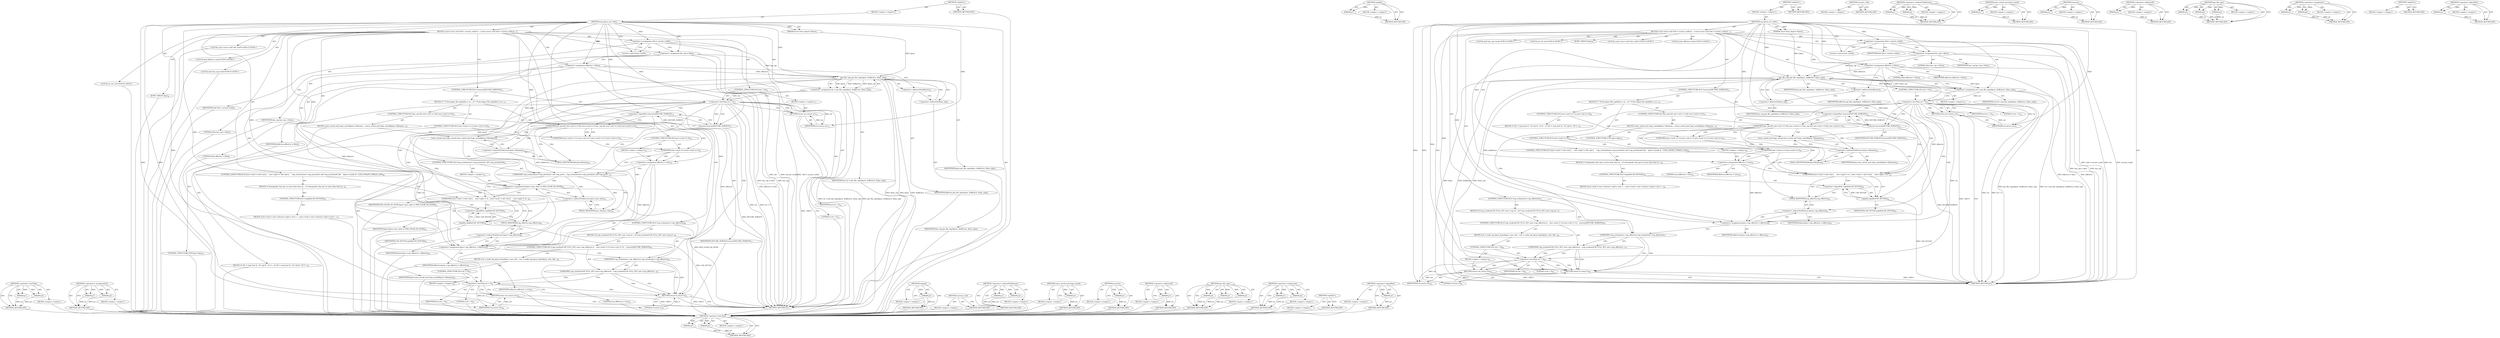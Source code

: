 digraph "&lt;operator&gt;.logicalNot" {
vulnerable_131 [label=<(METHOD,&lt;operator&gt;.lessThan)>];
vulnerable_132 [label=<(PARAM,p1)>];
vulnerable_133 [label=<(PARAM,p2)>];
vulnerable_134 [label=<(BLOCK,&lt;empty&gt;,&lt;empty&gt;)>];
vulnerable_135 [label=<(METHOD_RETURN,ANY)>];
vulnerable_153 [label=<(METHOD,capable)>];
vulnerable_154 [label=<(PARAM,p1)>];
vulnerable_155 [label=<(BLOCK,&lt;empty&gt;,&lt;empty&gt;)>];
vulnerable_156 [label=<(METHOD_RETURN,ANY)>];
vulnerable_6 [label=<(METHOD,&lt;global&gt;)<SUB>1</SUB>>];
vulnerable_7 [label=<(BLOCK,&lt;empty&gt;,&lt;empty&gt;)<SUB>1</SUB>>];
vulnerable_8 [label=<(METHOD,cap_bprm_set_creds)<SUB>1</SUB>>];
vulnerable_9 [label=<(PARAM,struct linux_binprm *bprm)<SUB>1</SUB>>];
vulnerable_10 [label=<(BLOCK,{
	const struct cred *old = current_cred();
	st...,{
	const struct cred *old = current_cred();
	st...)<SUB>2</SUB>>];
vulnerable_11 [label="<(LOCAL,const struct cred* old: cred*)<SUB>3</SUB>>"];
vulnerable_12 [label=<(&lt;operator&gt;.assignment,*old = current_cred())<SUB>3</SUB>>];
vulnerable_13 [label=<(IDENTIFIER,old,*old = current_cred())<SUB>3</SUB>>];
vulnerable_14 [label=<(current_cred,current_cred())<SUB>3</SUB>>];
vulnerable_15 [label="<(LOCAL,bool effective: bool)<SUB>5</SUB>>"];
vulnerable_16 [label="<(LOCAL,bool has_cap: bool)<SUB>5</SUB>>"];
vulnerable_17 [label=<(&lt;operator&gt;.assignment,has_cap = false)<SUB>5</SUB>>];
vulnerable_18 [label=<(IDENTIFIER,has_cap,has_cap = false)<SUB>5</SUB>>];
vulnerable_19 [label=<(LITERAL,false,has_cap = false)<SUB>5</SUB>>];
vulnerable_20 [label="<(LOCAL,int ret: int)<SUB>6</SUB>>"];
vulnerable_21 [label=<(&lt;operator&gt;.assignment,effective = false)<SUB>8</SUB>>];
vulnerable_22 [label=<(IDENTIFIER,effective,effective = false)<SUB>8</SUB>>];
vulnerable_23 [label=<(LITERAL,false,effective = false)<SUB>8</SUB>>];
vulnerable_24 [label=<(&lt;operator&gt;.assignment,ret = get_file_caps(bprm, &amp;effective, &amp;has_cap))<SUB>9</SUB>>];
vulnerable_25 [label=<(IDENTIFIER,ret,ret = get_file_caps(bprm, &amp;effective, &amp;has_cap))<SUB>9</SUB>>];
vulnerable_26 [label=<(get_file_caps,get_file_caps(bprm, &amp;effective, &amp;has_cap))<SUB>9</SUB>>];
vulnerable_27 [label=<(IDENTIFIER,bprm,get_file_caps(bprm, &amp;effective, &amp;has_cap))<SUB>9</SUB>>];
vulnerable_28 [label=<(&lt;operator&gt;.addressOf,&amp;effective)<SUB>9</SUB>>];
vulnerable_29 [label=<(IDENTIFIER,effective,get_file_caps(bprm, &amp;effective, &amp;has_cap))<SUB>9</SUB>>];
vulnerable_30 [label=<(&lt;operator&gt;.addressOf,&amp;has_cap)<SUB>9</SUB>>];
vulnerable_31 [label=<(IDENTIFIER,has_cap,get_file_caps(bprm, &amp;effective, &amp;has_cap))<SUB>9</SUB>>];
vulnerable_32 [label=<(CONTROL_STRUCTURE,IF,if (ret &lt; 0))<SUB>10</SUB>>];
vulnerable_33 [label=<(&lt;operator&gt;.lessThan,ret &lt; 0)<SUB>10</SUB>>];
vulnerable_34 [label=<(IDENTIFIER,ret,ret &lt; 0)<SUB>10</SUB>>];
vulnerable_35 [label=<(LITERAL,0,ret &lt; 0)<SUB>10</SUB>>];
vulnerable_36 [label=<(BLOCK,&lt;empty&gt;,&lt;empty&gt;)<SUB>11</SUB>>];
vulnerable_37 [label=<(RETURN,return ret;,return ret;)<SUB>11</SUB>>];
vulnerable_38 [label=<(IDENTIFIER,ret,return ret;)<SUB>11</SUB>>];
vulnerable_39 [label=<(CONTROL_STRUCTURE,IF,if (!issecure(SECURE_NOROOT)))<SUB>13</SUB>>];
vulnerable_40 [label=<(&lt;operator&gt;.logicalNot,!issecure(SECURE_NOROOT))<SUB>13</SUB>>];
vulnerable_41 [label=<(issecure,issecure(SECURE_NOROOT))<SUB>13</SUB>>];
vulnerable_42 [label=<(IDENTIFIER,SECURE_NOROOT,issecure(SECURE_NOROOT))<SUB>13</SUB>>];
vulnerable_43 [label=<(BLOCK,{
		/*
		 * If the legacy file capability is se...,{
		/*
		 * If the legacy file capability is se...)<SUB>13</SUB>>];
vulnerable_44 [label=<(CONTROL_STRUCTURE,IF,if (has_cap &amp;&amp; new-&gt;uid != 0 &amp;&amp; new-&gt;euid == 0))<SUB>19</SUB>>];
vulnerable_45 [label=<(UNKNOWN,has_cap &amp;&amp; new-&gt;uid != 0 &amp;&amp; new-&gt;euid == 0,has_cap &amp;&amp; new-&gt;uid != 0 &amp;&amp; new-&gt;euid == 0)<SUB>19</SUB>>];
vulnerable_46 [label=<(BLOCK,{
			warn_setuid_and_fcaps_mixed(bprm-&gt;filename...,{
			warn_setuid_and_fcaps_mixed(bprm-&gt;filename...)<SUB>19</SUB>>];
vulnerable_47 [label=<(warn_setuid_and_fcaps_mixed,warn_setuid_and_fcaps_mixed(bprm-&gt;filename))<SUB>20</SUB>>];
vulnerable_48 [label=<(&lt;operator&gt;.indirectFieldAccess,bprm-&gt;filename)<SUB>20</SUB>>];
vulnerable_49 [label=<(IDENTIFIER,bprm,warn_setuid_and_fcaps_mixed(bprm-&gt;filename))<SUB>20</SUB>>];
vulnerable_50 [label=<(FIELD_IDENTIFIER,filename,filename)<SUB>20</SUB>>];
vulnerable_51 [label=<(CONTROL_STRUCTURE,GOTO,goto skip;)<SUB>21</SUB>>];
vulnerable_52 [label=<(CONTROL_STRUCTURE,IF,if (new-&gt;euid == 0 || new-&gt;uid == 0))<SUB>30</SUB>>];
vulnerable_53 [label=<(UNKNOWN,new-&gt;euid == 0 || new-&gt;uid == 0,new-&gt;euid == 0 || new-&gt;uid == 0)<SUB>30</SUB>>];
vulnerable_54 [label=<(BLOCK,{
			/* pP' = (cap_bset &amp; ~0) | (pI &amp; ~0) */
		...,{
			/* pP' = (cap_bset &amp; ~0) | (pI &amp; ~0) */
		...)<SUB>30</SUB>>];
vulnerable_55 [label=<(CONTROL_STRUCTURE,IF,if (new-&gt;euid == 0))<SUB>35</SUB>>];
vulnerable_56 [label=<(UNKNOWN,new-&gt;euid == 0,new-&gt;euid == 0)<SUB>35</SUB>>];
vulnerable_57 [label=<(BLOCK,&lt;empty&gt;,&lt;empty&gt;)<SUB>36</SUB>>];
vulnerable_58 [label=<(&lt;operator&gt;.assignment,effective = true)<SUB>36</SUB>>];
vulnerable_59 [label=<(IDENTIFIER,effective,effective = true)<SUB>36</SUB>>];
vulnerable_60 [label=<(LITERAL,true,effective = true)<SUB>36</SUB>>];
vulnerable_61 [label=<(JUMP_TARGET,skip)<SUB>38</SUB>>];
vulnerable_62 [label=<(CONTROL_STRUCTURE,IF,if ((new-&gt;euid != old-&gt;uid ||
	     new-&gt;egid != old-&gt;gid ||
	     !cap_issubset(new-&gt;cap_permitted, old-&gt;cap_permitted)) &amp;&amp;
	    bprm-&gt;unsafe &amp; ~LSM_UNSAFE_PTRACE_CAP))<SUB>43</SUB>>];
vulnerable_63 [label=<(UNKNOWN,(new-&gt;euid != old-&gt;uid ||
	     new-&gt;egid != ol...,(new-&gt;euid != old-&gt;uid ||
	     new-&gt;egid != ol...)<SUB>43</SUB>>];
vulnerable_64 [label=<(BLOCK,{
		/* downgrade; they get no more than they ha...,{
		/* downgrade; they get no more than they ha...)<SUB>46</SUB>>];
vulnerable_65 [label=<(CONTROL_STRUCTURE,IF,if (!capable(CAP_SETUID)))<SUB>48</SUB>>];
vulnerable_66 [label=<(&lt;operator&gt;.logicalNot,!capable(CAP_SETUID))<SUB>48</SUB>>];
vulnerable_67 [label=<(capable,capable(CAP_SETUID))<SUB>48</SUB>>];
vulnerable_68 [label=<(IDENTIFIER,CAP_SETUID,capable(CAP_SETUID))<SUB>48</SUB>>];
vulnerable_69 [label=<(BLOCK,{
			new-&gt;euid = new-&gt;uid;
			new-&gt;egid = new-&gt;...,{
			new-&gt;euid = new-&gt;uid;
			new-&gt;egid = new-&gt;...)<SUB>48</SUB>>];
vulnerable_70 [label=<(&lt;operator&gt;.assignment,bprm-&gt;cap_effective = effective)<SUB>63</SUB>>];
vulnerable_71 [label=<(&lt;operator&gt;.indirectFieldAccess,bprm-&gt;cap_effective)<SUB>63</SUB>>];
vulnerable_72 [label=<(IDENTIFIER,bprm,bprm-&gt;cap_effective = effective)<SUB>63</SUB>>];
vulnerable_73 [label=<(FIELD_IDENTIFIER,cap_effective,cap_effective)<SUB>63</SUB>>];
vulnerable_74 [label=<(IDENTIFIER,effective,bprm-&gt;cap_effective = effective)<SUB>63</SUB>>];
vulnerable_75 [label=<(CONTROL_STRUCTURE,IF,if (!cap_isclear(new-&gt;cap_effective)))<SUB>77</SUB>>];
vulnerable_76 [label=<(UNKNOWN,!cap_isclear(new-&gt;cap_effective),!cap_isclear(new-&gt;cap_effective))<SUB>77</SUB>>];
vulnerable_77 [label=<(BLOCK,{
		if (!cap_issubset(CAP_FULL_SET, new-&gt;cap_ef...,{
		if (!cap_issubset(CAP_FULL_SET, new-&gt;cap_ef...)<SUB>77</SUB>>];
vulnerable_78 [label=<(CONTROL_STRUCTURE,IF,if (!cap_issubset(CAP_FULL_SET, new-&gt;cap_effective) ||
		    new-&gt;euid != 0 || new-&gt;uid != 0 ||
		    issecure(SECURE_NOROOT)))<SUB>78</SUB>>];
vulnerable_79 [label=<(UNKNOWN,!cap_issubset(CAP_FULL_SET, new-&gt;cap_effective)...,!cap_issubset(CAP_FULL_SET, new-&gt;cap_effective)...)<SUB>78</SUB>>];
vulnerable_80 [label=<(BLOCK,{
			ret = audit_log_bprm_fcaps(bprm, new, old)...,{
			ret = audit_log_bprm_fcaps(bprm, new, old)...)<SUB>80</SUB>>];
vulnerable_81 [label=<(CONTROL_STRUCTURE,IF,if (ret &lt; 0))<SUB>82</SUB>>];
vulnerable_82 [label=<(&lt;operator&gt;.lessThan,ret &lt; 0)<SUB>82</SUB>>];
vulnerable_83 [label=<(IDENTIFIER,ret,ret &lt; 0)<SUB>82</SUB>>];
vulnerable_84 [label=<(LITERAL,0,ret &lt; 0)<SUB>82</SUB>>];
vulnerable_85 [label=<(BLOCK,&lt;empty&gt;,&lt;empty&gt;)<SUB>83</SUB>>];
vulnerable_86 [label=<(RETURN,return ret;,return ret;)<SUB>83</SUB>>];
vulnerable_87 [label=<(IDENTIFIER,ret,return ret;)<SUB>83</SUB>>];
vulnerable_88 [label=<(RETURN,return 0;,return 0;)<SUB>88</SUB>>];
vulnerable_89 [label=<(LITERAL,0,return 0;)<SUB>88</SUB>>];
vulnerable_90 [label=<(METHOD_RETURN,int)<SUB>1</SUB>>];
vulnerable_92 [label=<(METHOD_RETURN,ANY)<SUB>1</SUB>>];
vulnerable_118 [label=<(METHOD,current_cred)>];
vulnerable_119 [label=<(BLOCK,&lt;empty&gt;,&lt;empty&gt;)>];
vulnerable_120 [label=<(METHOD_RETURN,ANY)>];
vulnerable_148 [label=<(METHOD,&lt;operator&gt;.indirectFieldAccess)>];
vulnerable_149 [label=<(PARAM,p1)>];
vulnerable_150 [label=<(PARAM,p2)>];
vulnerable_151 [label=<(BLOCK,&lt;empty&gt;,&lt;empty&gt;)>];
vulnerable_152 [label=<(METHOD_RETURN,ANY)>];
vulnerable_144 [label=<(METHOD,warn_setuid_and_fcaps_mixed)>];
vulnerable_145 [label=<(PARAM,p1)>];
vulnerable_146 [label=<(BLOCK,&lt;empty&gt;,&lt;empty&gt;)>];
vulnerable_147 [label=<(METHOD_RETURN,ANY)>];
vulnerable_140 [label=<(METHOD,issecure)>];
vulnerable_141 [label=<(PARAM,p1)>];
vulnerable_142 [label=<(BLOCK,&lt;empty&gt;,&lt;empty&gt;)>];
vulnerable_143 [label=<(METHOD_RETURN,ANY)>];
vulnerable_127 [label=<(METHOD,&lt;operator&gt;.addressOf)>];
vulnerable_128 [label=<(PARAM,p1)>];
vulnerable_129 [label=<(BLOCK,&lt;empty&gt;,&lt;empty&gt;)>];
vulnerable_130 [label=<(METHOD_RETURN,ANY)>];
vulnerable_121 [label=<(METHOD,get_file_caps)>];
vulnerable_122 [label=<(PARAM,p1)>];
vulnerable_123 [label=<(PARAM,p2)>];
vulnerable_124 [label=<(PARAM,p3)>];
vulnerable_125 [label=<(BLOCK,&lt;empty&gt;,&lt;empty&gt;)>];
vulnerable_126 [label=<(METHOD_RETURN,ANY)>];
vulnerable_113 [label=<(METHOD,&lt;operator&gt;.assignment)>];
vulnerable_114 [label=<(PARAM,p1)>];
vulnerable_115 [label=<(PARAM,p2)>];
vulnerable_116 [label=<(BLOCK,&lt;empty&gt;,&lt;empty&gt;)>];
vulnerable_117 [label=<(METHOD_RETURN,ANY)>];
vulnerable_107 [label=<(METHOD,&lt;global&gt;)<SUB>1</SUB>>];
vulnerable_108 [label=<(BLOCK,&lt;empty&gt;,&lt;empty&gt;)>];
vulnerable_109 [label=<(METHOD_RETURN,ANY)>];
vulnerable_136 [label=<(METHOD,&lt;operator&gt;.logicalNot)>];
vulnerable_137 [label=<(PARAM,p1)>];
vulnerable_138 [label=<(BLOCK,&lt;empty&gt;,&lt;empty&gt;)>];
vulnerable_139 [label=<(METHOD_RETURN,ANY)>];
fixed_139 [label=<(METHOD,&lt;operator&gt;.lessThan)>];
fixed_140 [label=<(PARAM,p1)>];
fixed_141 [label=<(PARAM,p2)>];
fixed_142 [label=<(BLOCK,&lt;empty&gt;,&lt;empty&gt;)>];
fixed_143 [label=<(METHOD_RETURN,ANY)>];
fixed_161 [label=<(METHOD,&lt;operators&gt;.assignmentOr)>];
fixed_162 [label=<(PARAM,p1)>];
fixed_163 [label=<(PARAM,p2)>];
fixed_164 [label=<(BLOCK,&lt;empty&gt;,&lt;empty&gt;)>];
fixed_165 [label=<(METHOD_RETURN,ANY)>];
fixed_6 [label=<(METHOD,&lt;global&gt;)<SUB>1</SUB>>];
fixed_7 [label=<(BLOCK,&lt;empty&gt;,&lt;empty&gt;)<SUB>1</SUB>>];
fixed_8 [label=<(METHOD,cap_bprm_set_creds)<SUB>1</SUB>>];
fixed_9 [label=<(PARAM,struct linux_binprm *bprm)<SUB>1</SUB>>];
fixed_10 [label=<(BLOCK,{
	const struct cred *old = current_cred();
	st...,{
	const struct cred *old = current_cred();
	st...)<SUB>2</SUB>>];
fixed_11 [label="<(LOCAL,const struct cred* old: cred*)<SUB>3</SUB>>"];
fixed_12 [label=<(&lt;operator&gt;.assignment,*old = current_cred())<SUB>3</SUB>>];
fixed_13 [label=<(IDENTIFIER,old,*old = current_cred())<SUB>3</SUB>>];
fixed_14 [label=<(current_cred,current_cred())<SUB>3</SUB>>];
fixed_15 [label="<(LOCAL,bool effective: bool)<SUB>5</SUB>>"];
fixed_16 [label="<(LOCAL,bool has_cap: bool)<SUB>5</SUB>>"];
fixed_17 [label=<(&lt;operator&gt;.assignment,has_cap = false)<SUB>5</SUB>>];
fixed_18 [label=<(IDENTIFIER,has_cap,has_cap = false)<SUB>5</SUB>>];
fixed_19 [label=<(LITERAL,false,has_cap = false)<SUB>5</SUB>>];
fixed_20 [label="<(LOCAL,int ret: int)<SUB>6</SUB>>"];
fixed_21 [label=<(&lt;operator&gt;.assignment,effective = false)<SUB>8</SUB>>];
fixed_22 [label=<(IDENTIFIER,effective,effective = false)<SUB>8</SUB>>];
fixed_23 [label=<(LITERAL,false,effective = false)<SUB>8</SUB>>];
fixed_24 [label=<(&lt;operator&gt;.assignment,ret = get_file_caps(bprm, &amp;effective, &amp;has_cap))<SUB>9</SUB>>];
fixed_25 [label=<(IDENTIFIER,ret,ret = get_file_caps(bprm, &amp;effective, &amp;has_cap))<SUB>9</SUB>>];
fixed_26 [label=<(get_file_caps,get_file_caps(bprm, &amp;effective, &amp;has_cap))<SUB>9</SUB>>];
fixed_27 [label=<(IDENTIFIER,bprm,get_file_caps(bprm, &amp;effective, &amp;has_cap))<SUB>9</SUB>>];
fixed_28 [label=<(&lt;operator&gt;.addressOf,&amp;effective)<SUB>9</SUB>>];
fixed_29 [label=<(IDENTIFIER,effective,get_file_caps(bprm, &amp;effective, &amp;has_cap))<SUB>9</SUB>>];
fixed_30 [label=<(&lt;operator&gt;.addressOf,&amp;has_cap)<SUB>9</SUB>>];
fixed_31 [label=<(IDENTIFIER,has_cap,get_file_caps(bprm, &amp;effective, &amp;has_cap))<SUB>9</SUB>>];
fixed_32 [label=<(CONTROL_STRUCTURE,IF,if (ret &lt; 0))<SUB>10</SUB>>];
fixed_33 [label=<(&lt;operator&gt;.lessThan,ret &lt; 0)<SUB>10</SUB>>];
fixed_34 [label=<(IDENTIFIER,ret,ret &lt; 0)<SUB>10</SUB>>];
fixed_35 [label=<(LITERAL,0,ret &lt; 0)<SUB>10</SUB>>];
fixed_36 [label=<(BLOCK,&lt;empty&gt;,&lt;empty&gt;)<SUB>11</SUB>>];
fixed_37 [label=<(RETURN,return ret;,return ret;)<SUB>11</SUB>>];
fixed_38 [label=<(IDENTIFIER,ret,return ret;)<SUB>11</SUB>>];
fixed_39 [label=<(CONTROL_STRUCTURE,IF,if (!issecure(SECURE_NOROOT)))<SUB>13</SUB>>];
fixed_40 [label=<(&lt;operator&gt;.logicalNot,!issecure(SECURE_NOROOT))<SUB>13</SUB>>];
fixed_41 [label=<(issecure,issecure(SECURE_NOROOT))<SUB>13</SUB>>];
fixed_42 [label=<(IDENTIFIER,SECURE_NOROOT,issecure(SECURE_NOROOT))<SUB>13</SUB>>];
fixed_43 [label=<(BLOCK,{
		/*
		 * If the legacy file capability is se...,{
		/*
		 * If the legacy file capability is se...)<SUB>13</SUB>>];
fixed_44 [label=<(CONTROL_STRUCTURE,IF,if (has_cap &amp;&amp; new-&gt;uid != 0 &amp;&amp; new-&gt;euid == 0))<SUB>19</SUB>>];
fixed_45 [label=<(UNKNOWN,has_cap &amp;&amp; new-&gt;uid != 0 &amp;&amp; new-&gt;euid == 0,has_cap &amp;&amp; new-&gt;uid != 0 &amp;&amp; new-&gt;euid == 0)<SUB>19</SUB>>];
fixed_46 [label=<(BLOCK,{
			warn_setuid_and_fcaps_mixed(bprm-&gt;filename...,{
			warn_setuid_and_fcaps_mixed(bprm-&gt;filename...)<SUB>19</SUB>>];
fixed_47 [label=<(warn_setuid_and_fcaps_mixed,warn_setuid_and_fcaps_mixed(bprm-&gt;filename))<SUB>20</SUB>>];
fixed_48 [label=<(&lt;operator&gt;.indirectFieldAccess,bprm-&gt;filename)<SUB>20</SUB>>];
fixed_49 [label=<(IDENTIFIER,bprm,warn_setuid_and_fcaps_mixed(bprm-&gt;filename))<SUB>20</SUB>>];
fixed_50 [label=<(FIELD_IDENTIFIER,filename,filename)<SUB>20</SUB>>];
fixed_51 [label=<(CONTROL_STRUCTURE,GOTO,goto skip;)<SUB>21</SUB>>];
fixed_52 [label=<(CONTROL_STRUCTURE,IF,if (new-&gt;euid == 0 || new-&gt;uid == 0))<SUB>30</SUB>>];
fixed_53 [label=<(UNKNOWN,new-&gt;euid == 0 || new-&gt;uid == 0,new-&gt;euid == 0 || new-&gt;uid == 0)<SUB>30</SUB>>];
fixed_54 [label=<(BLOCK,{
			/* pP' = (cap_bset &amp; ~0) | (pI &amp; ~0) */
		...,{
			/* pP' = (cap_bset &amp; ~0) | (pI &amp; ~0) */
		...)<SUB>30</SUB>>];
fixed_55 [label=<(CONTROL_STRUCTURE,IF,if (new-&gt;euid == 0))<SUB>35</SUB>>];
fixed_56 [label=<(UNKNOWN,new-&gt;euid == 0,new-&gt;euid == 0)<SUB>35</SUB>>];
fixed_57 [label=<(BLOCK,&lt;empty&gt;,&lt;empty&gt;)<SUB>36</SUB>>];
fixed_58 [label=<(&lt;operator&gt;.assignment,effective = true)<SUB>36</SUB>>];
fixed_59 [label=<(IDENTIFIER,effective,effective = true)<SUB>36</SUB>>];
fixed_60 [label=<(LITERAL,true,effective = true)<SUB>36</SUB>>];
fixed_61 [label=<(JUMP_TARGET,skip)<SUB>38</SUB>>];
fixed_62 [label=<(CONTROL_STRUCTURE,IF,if (!cap_issubset(new-&gt;cap_permitted, old-&gt;cap_permitted)))<SUB>41</SUB>>];
fixed_63 [label=<(UNKNOWN,!cap_issubset(new-&gt;cap_permitted, old-&gt;cap_perm...,!cap_issubset(new-&gt;cap_permitted, old-&gt;cap_perm...)<SUB>41</SUB>>];
fixed_64 [label=<(BLOCK,&lt;empty&gt;,&lt;empty&gt;)<SUB>42</SUB>>];
fixed_65 [label=<(&lt;operators&gt;.assignmentOr,bprm-&gt;per_clear |= PER_CLEAR_ON_SETID)<SUB>42</SUB>>];
fixed_66 [label=<(&lt;operator&gt;.indirectFieldAccess,bprm-&gt;per_clear)<SUB>42</SUB>>];
fixed_67 [label=<(IDENTIFIER,bprm,bprm-&gt;per_clear |= PER_CLEAR_ON_SETID)<SUB>42</SUB>>];
fixed_68 [label=<(FIELD_IDENTIFIER,per_clear,per_clear)<SUB>42</SUB>>];
fixed_69 [label=<(IDENTIFIER,PER_CLEAR_ON_SETID,bprm-&gt;per_clear |= PER_CLEAR_ON_SETID)<SUB>42</SUB>>];
fixed_70 [label=<(CONTROL_STRUCTURE,IF,if ((new-&gt;euid != old-&gt;uid ||
	     new-&gt;egid != old-&gt;gid ||
	     !cap_issubset(new-&gt;cap_permitted, old-&gt;cap_permitted)) &amp;&amp;
	    bprm-&gt;unsafe &amp; ~LSM_UNSAFE_PTRACE_CAP))<SUB>48</SUB>>];
fixed_71 [label=<(UNKNOWN,(new-&gt;euid != old-&gt;uid ||
	     new-&gt;egid != ol...,(new-&gt;euid != old-&gt;uid ||
	     new-&gt;egid != ol...)<SUB>48</SUB>>];
fixed_72 [label=<(BLOCK,{
		/* downgrade; they get no more than they ha...,{
		/* downgrade; they get no more than they ha...)<SUB>51</SUB>>];
fixed_73 [label=<(CONTROL_STRUCTURE,IF,if (!capable(CAP_SETUID)))<SUB>53</SUB>>];
fixed_74 [label=<(&lt;operator&gt;.logicalNot,!capable(CAP_SETUID))<SUB>53</SUB>>];
fixed_75 [label=<(capable,capable(CAP_SETUID))<SUB>53</SUB>>];
fixed_76 [label=<(IDENTIFIER,CAP_SETUID,capable(CAP_SETUID))<SUB>53</SUB>>];
fixed_77 [label=<(BLOCK,{
			new-&gt;euid = new-&gt;uid;
			new-&gt;egid = new-&gt;...,{
			new-&gt;euid = new-&gt;uid;
			new-&gt;egid = new-&gt;...)<SUB>53</SUB>>];
fixed_78 [label=<(&lt;operator&gt;.assignment,bprm-&gt;cap_effective = effective)<SUB>68</SUB>>];
fixed_79 [label=<(&lt;operator&gt;.indirectFieldAccess,bprm-&gt;cap_effective)<SUB>68</SUB>>];
fixed_80 [label=<(IDENTIFIER,bprm,bprm-&gt;cap_effective = effective)<SUB>68</SUB>>];
fixed_81 [label=<(FIELD_IDENTIFIER,cap_effective,cap_effective)<SUB>68</SUB>>];
fixed_82 [label=<(IDENTIFIER,effective,bprm-&gt;cap_effective = effective)<SUB>68</SUB>>];
fixed_83 [label=<(CONTROL_STRUCTURE,IF,if (!cap_isclear(new-&gt;cap_effective)))<SUB>82</SUB>>];
fixed_84 [label=<(UNKNOWN,!cap_isclear(new-&gt;cap_effective),!cap_isclear(new-&gt;cap_effective))<SUB>82</SUB>>];
fixed_85 [label=<(BLOCK,{
		if (!cap_issubset(CAP_FULL_SET, new-&gt;cap_ef...,{
		if (!cap_issubset(CAP_FULL_SET, new-&gt;cap_ef...)<SUB>82</SUB>>];
fixed_86 [label=<(CONTROL_STRUCTURE,IF,if (!cap_issubset(CAP_FULL_SET, new-&gt;cap_effective) ||
		    new-&gt;euid != 0 || new-&gt;uid != 0 ||
		    issecure(SECURE_NOROOT)))<SUB>83</SUB>>];
fixed_87 [label=<(UNKNOWN,!cap_issubset(CAP_FULL_SET, new-&gt;cap_effective)...,!cap_issubset(CAP_FULL_SET, new-&gt;cap_effective)...)<SUB>83</SUB>>];
fixed_88 [label=<(BLOCK,{
			ret = audit_log_bprm_fcaps(bprm, new, old)...,{
			ret = audit_log_bprm_fcaps(bprm, new, old)...)<SUB>85</SUB>>];
fixed_89 [label=<(CONTROL_STRUCTURE,IF,if (ret &lt; 0))<SUB>87</SUB>>];
fixed_90 [label=<(&lt;operator&gt;.lessThan,ret &lt; 0)<SUB>87</SUB>>];
fixed_91 [label=<(IDENTIFIER,ret,ret &lt; 0)<SUB>87</SUB>>];
fixed_92 [label=<(LITERAL,0,ret &lt; 0)<SUB>87</SUB>>];
fixed_93 [label=<(BLOCK,&lt;empty&gt;,&lt;empty&gt;)<SUB>88</SUB>>];
fixed_94 [label=<(RETURN,return ret;,return ret;)<SUB>88</SUB>>];
fixed_95 [label=<(IDENTIFIER,ret,return ret;)<SUB>88</SUB>>];
fixed_96 [label=<(RETURN,return 0;,return 0;)<SUB>93</SUB>>];
fixed_97 [label=<(LITERAL,0,return 0;)<SUB>93</SUB>>];
fixed_98 [label=<(METHOD_RETURN,int)<SUB>1</SUB>>];
fixed_100 [label=<(METHOD_RETURN,ANY)<SUB>1</SUB>>];
fixed_166 [label=<(METHOD,capable)>];
fixed_167 [label=<(PARAM,p1)>];
fixed_168 [label=<(BLOCK,&lt;empty&gt;,&lt;empty&gt;)>];
fixed_169 [label=<(METHOD_RETURN,ANY)>];
fixed_126 [label=<(METHOD,current_cred)>];
fixed_127 [label=<(BLOCK,&lt;empty&gt;,&lt;empty&gt;)>];
fixed_128 [label=<(METHOD_RETURN,ANY)>];
fixed_156 [label=<(METHOD,&lt;operator&gt;.indirectFieldAccess)>];
fixed_157 [label=<(PARAM,p1)>];
fixed_158 [label=<(PARAM,p2)>];
fixed_159 [label=<(BLOCK,&lt;empty&gt;,&lt;empty&gt;)>];
fixed_160 [label=<(METHOD_RETURN,ANY)>];
fixed_152 [label=<(METHOD,warn_setuid_and_fcaps_mixed)>];
fixed_153 [label=<(PARAM,p1)>];
fixed_154 [label=<(BLOCK,&lt;empty&gt;,&lt;empty&gt;)>];
fixed_155 [label=<(METHOD_RETURN,ANY)>];
fixed_148 [label=<(METHOD,issecure)>];
fixed_149 [label=<(PARAM,p1)>];
fixed_150 [label=<(BLOCK,&lt;empty&gt;,&lt;empty&gt;)>];
fixed_151 [label=<(METHOD_RETURN,ANY)>];
fixed_135 [label=<(METHOD,&lt;operator&gt;.addressOf)>];
fixed_136 [label=<(PARAM,p1)>];
fixed_137 [label=<(BLOCK,&lt;empty&gt;,&lt;empty&gt;)>];
fixed_138 [label=<(METHOD_RETURN,ANY)>];
fixed_129 [label=<(METHOD,get_file_caps)>];
fixed_130 [label=<(PARAM,p1)>];
fixed_131 [label=<(PARAM,p2)>];
fixed_132 [label=<(PARAM,p3)>];
fixed_133 [label=<(BLOCK,&lt;empty&gt;,&lt;empty&gt;)>];
fixed_134 [label=<(METHOD_RETURN,ANY)>];
fixed_121 [label=<(METHOD,&lt;operator&gt;.assignment)>];
fixed_122 [label=<(PARAM,p1)>];
fixed_123 [label=<(PARAM,p2)>];
fixed_124 [label=<(BLOCK,&lt;empty&gt;,&lt;empty&gt;)>];
fixed_125 [label=<(METHOD_RETURN,ANY)>];
fixed_115 [label=<(METHOD,&lt;global&gt;)<SUB>1</SUB>>];
fixed_116 [label=<(BLOCK,&lt;empty&gt;,&lt;empty&gt;)>];
fixed_117 [label=<(METHOD_RETURN,ANY)>];
fixed_144 [label=<(METHOD,&lt;operator&gt;.logicalNot)>];
fixed_145 [label=<(PARAM,p1)>];
fixed_146 [label=<(BLOCK,&lt;empty&gt;,&lt;empty&gt;)>];
fixed_147 [label=<(METHOD_RETURN,ANY)>];
vulnerable_131 -> vulnerable_132  [key=0, label="AST: "];
vulnerable_131 -> vulnerable_132  [key=1, label="DDG: "];
vulnerable_131 -> vulnerable_134  [key=0, label="AST: "];
vulnerable_131 -> vulnerable_133  [key=0, label="AST: "];
vulnerable_131 -> vulnerable_133  [key=1, label="DDG: "];
vulnerable_131 -> vulnerable_135  [key=0, label="AST: "];
vulnerable_131 -> vulnerable_135  [key=1, label="CFG: "];
vulnerable_132 -> vulnerable_135  [key=0, label="DDG: p1"];
vulnerable_133 -> vulnerable_135  [key=0, label="DDG: p2"];
vulnerable_153 -> vulnerable_154  [key=0, label="AST: "];
vulnerable_153 -> vulnerable_154  [key=1, label="DDG: "];
vulnerable_153 -> vulnerable_155  [key=0, label="AST: "];
vulnerable_153 -> vulnerable_156  [key=0, label="AST: "];
vulnerable_153 -> vulnerable_156  [key=1, label="CFG: "];
vulnerable_154 -> vulnerable_156  [key=0, label="DDG: p1"];
vulnerable_6 -> vulnerable_7  [key=0, label="AST: "];
vulnerable_6 -> vulnerable_92  [key=0, label="AST: "];
vulnerable_6 -> vulnerable_92  [key=1, label="CFG: "];
vulnerable_7 -> vulnerable_8  [key=0, label="AST: "];
vulnerable_8 -> vulnerable_9  [key=0, label="AST: "];
vulnerable_8 -> vulnerable_9  [key=1, label="DDG: "];
vulnerable_8 -> vulnerable_10  [key=0, label="AST: "];
vulnerable_8 -> vulnerable_90  [key=0, label="AST: "];
vulnerable_8 -> vulnerable_14  [key=0, label="CFG: "];
vulnerable_8 -> vulnerable_12  [key=0, label="DDG: "];
vulnerable_8 -> vulnerable_17  [key=0, label="DDG: "];
vulnerable_8 -> vulnerable_21  [key=0, label="DDG: "];
vulnerable_8 -> vulnerable_70  [key=0, label="DDG: "];
vulnerable_8 -> vulnerable_88  [key=0, label="DDG: "];
vulnerable_8 -> vulnerable_89  [key=0, label="DDG: "];
vulnerable_8 -> vulnerable_26  [key=0, label="DDG: "];
vulnerable_8 -> vulnerable_33  [key=0, label="DDG: "];
vulnerable_8 -> vulnerable_38  [key=0, label="DDG: "];
vulnerable_8 -> vulnerable_41  [key=0, label="DDG: "];
vulnerable_8 -> vulnerable_58  [key=0, label="DDG: "];
vulnerable_8 -> vulnerable_67  [key=0, label="DDG: "];
vulnerable_8 -> vulnerable_82  [key=0, label="DDG: "];
vulnerable_8 -> vulnerable_87  [key=0, label="DDG: "];
vulnerable_9 -> vulnerable_26  [key=0, label="DDG: bprm"];
vulnerable_10 -> vulnerable_11  [key=0, label="AST: "];
vulnerable_10 -> vulnerable_12  [key=0, label="AST: "];
vulnerable_10 -> vulnerable_15  [key=0, label="AST: "];
vulnerable_10 -> vulnerable_16  [key=0, label="AST: "];
vulnerable_10 -> vulnerable_17  [key=0, label="AST: "];
vulnerable_10 -> vulnerable_20  [key=0, label="AST: "];
vulnerable_10 -> vulnerable_21  [key=0, label="AST: "];
vulnerable_10 -> vulnerable_24  [key=0, label="AST: "];
vulnerable_10 -> vulnerable_32  [key=0, label="AST: "];
vulnerable_10 -> vulnerable_39  [key=0, label="AST: "];
vulnerable_10 -> vulnerable_61  [key=0, label="AST: "];
vulnerable_10 -> vulnerable_62  [key=0, label="AST: "];
vulnerable_10 -> vulnerable_70  [key=0, label="AST: "];
vulnerable_10 -> vulnerable_75  [key=0, label="AST: "];
vulnerable_10 -> vulnerable_88  [key=0, label="AST: "];
vulnerable_12 -> vulnerable_13  [key=0, label="AST: "];
vulnerable_12 -> vulnerable_14  [key=0, label="AST: "];
vulnerable_12 -> vulnerable_17  [key=0, label="CFG: "];
vulnerable_12 -> vulnerable_90  [key=0, label="DDG: old"];
vulnerable_12 -> vulnerable_90  [key=1, label="DDG: current_cred()"];
vulnerable_12 -> vulnerable_90  [key=2, label="DDG: *old = current_cred()"];
vulnerable_14 -> vulnerable_12  [key=0, label="CFG: "];
vulnerable_17 -> vulnerable_18  [key=0, label="AST: "];
vulnerable_17 -> vulnerable_19  [key=0, label="AST: "];
vulnerable_17 -> vulnerable_21  [key=0, label="CFG: "];
vulnerable_17 -> vulnerable_90  [key=0, label="DDG: has_cap"];
vulnerable_17 -> vulnerable_90  [key=1, label="DDG: has_cap = false"];
vulnerable_17 -> vulnerable_26  [key=0, label="DDG: has_cap"];
vulnerable_21 -> vulnerable_22  [key=0, label="AST: "];
vulnerable_21 -> vulnerable_23  [key=0, label="AST: "];
vulnerable_21 -> vulnerable_28  [key=0, label="CFG: "];
vulnerable_21 -> vulnerable_90  [key=0, label="DDG: effective"];
vulnerable_21 -> vulnerable_90  [key=1, label="DDG: effective = false"];
vulnerable_21 -> vulnerable_70  [key=0, label="DDG: effective"];
vulnerable_21 -> vulnerable_26  [key=0, label="DDG: effective"];
vulnerable_24 -> vulnerable_25  [key=0, label="AST: "];
vulnerable_24 -> vulnerable_26  [key=0, label="AST: "];
vulnerable_24 -> vulnerable_33  [key=0, label="CFG: "];
vulnerable_24 -> vulnerable_33  [key=1, label="DDG: ret"];
vulnerable_24 -> vulnerable_90  [key=0, label="DDG: get_file_caps(bprm, &amp;effective, &amp;has_cap)"];
vulnerable_24 -> vulnerable_90  [key=1, label="DDG: ret = get_file_caps(bprm, &amp;effective, &amp;has_cap)"];
vulnerable_26 -> vulnerable_27  [key=0, label="AST: "];
vulnerable_26 -> vulnerable_28  [key=0, label="AST: "];
vulnerable_26 -> vulnerable_30  [key=0, label="AST: "];
vulnerable_26 -> vulnerable_24  [key=0, label="CFG: "];
vulnerable_26 -> vulnerable_24  [key=1, label="DDG: bprm"];
vulnerable_26 -> vulnerable_24  [key=2, label="DDG: &amp;effective"];
vulnerable_26 -> vulnerable_24  [key=3, label="DDG: &amp;has_cap"];
vulnerable_26 -> vulnerable_90  [key=0, label="DDG: bprm"];
vulnerable_26 -> vulnerable_90  [key=1, label="DDG: &amp;effective"];
vulnerable_26 -> vulnerable_90  [key=2, label="DDG: &amp;has_cap"];
vulnerable_26 -> vulnerable_70  [key=0, label="DDG: &amp;effective"];
vulnerable_26 -> vulnerable_47  [key=0, label="DDG: bprm"];
vulnerable_28 -> vulnerable_29  [key=0, label="AST: "];
vulnerable_28 -> vulnerable_30  [key=0, label="CFG: "];
vulnerable_30 -> vulnerable_31  [key=0, label="AST: "];
vulnerable_30 -> vulnerable_26  [key=0, label="CFG: "];
vulnerable_32 -> vulnerable_33  [key=0, label="AST: "];
vulnerable_32 -> vulnerable_36  [key=0, label="AST: "];
vulnerable_33 -> vulnerable_34  [key=0, label="AST: "];
vulnerable_33 -> vulnerable_35  [key=0, label="AST: "];
vulnerable_33 -> vulnerable_37  [key=0, label="CFG: "];
vulnerable_33 -> vulnerable_37  [key=1, label="CDG: "];
vulnerable_33 -> vulnerable_41  [key=0, label="CFG: "];
vulnerable_33 -> vulnerable_41  [key=1, label="CDG: "];
vulnerable_33 -> vulnerable_90  [key=0, label="DDG: ret"];
vulnerable_33 -> vulnerable_90  [key=1, label="DDG: ret &lt; 0"];
vulnerable_33 -> vulnerable_38  [key=0, label="DDG: ret"];
vulnerable_33 -> vulnerable_82  [key=0, label="DDG: ret"];
vulnerable_33 -> vulnerable_73  [key=0, label="CDG: "];
vulnerable_33 -> vulnerable_71  [key=0, label="CDG: "];
vulnerable_33 -> vulnerable_70  [key=0, label="CDG: "];
vulnerable_33 -> vulnerable_63  [key=0, label="CDG: "];
vulnerable_33 -> vulnerable_40  [key=0, label="CDG: "];
vulnerable_33 -> vulnerable_76  [key=0, label="CDG: "];
vulnerable_36 -> vulnerable_37  [key=0, label="AST: "];
vulnerable_37 -> vulnerable_38  [key=0, label="AST: "];
vulnerable_37 -> vulnerable_90  [key=0, label="CFG: "];
vulnerable_37 -> vulnerable_90  [key=1, label="DDG: &lt;RET&gt;"];
vulnerable_38 -> vulnerable_37  [key=0, label="DDG: ret"];
vulnerable_39 -> vulnerable_40  [key=0, label="AST: "];
vulnerable_39 -> vulnerable_43  [key=0, label="AST: "];
vulnerable_40 -> vulnerable_41  [key=0, label="AST: "];
vulnerable_40 -> vulnerable_45  [key=0, label="CFG: "];
vulnerable_40 -> vulnerable_45  [key=1, label="CDG: "];
vulnerable_40 -> vulnerable_63  [key=0, label="CFG: "];
vulnerable_41 -> vulnerable_42  [key=0, label="AST: "];
vulnerable_41 -> vulnerable_40  [key=0, label="CFG: "];
vulnerable_41 -> vulnerable_40  [key=1, label="DDG: SECURE_NOROOT"];
vulnerable_41 -> vulnerable_90  [key=0, label="DDG: SECURE_NOROOT"];
vulnerable_43 -> vulnerable_44  [key=0, label="AST: "];
vulnerable_43 -> vulnerable_52  [key=0, label="AST: "];
vulnerable_43 -> vulnerable_55  [key=0, label="AST: "];
vulnerable_44 -> vulnerable_45  [key=0, label="AST: "];
vulnerable_44 -> vulnerable_46  [key=0, label="AST: "];
vulnerable_45 -> vulnerable_53  [key=0, label="CFG: "];
vulnerable_45 -> vulnerable_53  [key=1, label="CDG: "];
vulnerable_45 -> vulnerable_50  [key=0, label="CFG: "];
vulnerable_45 -> vulnerable_50  [key=1, label="CDG: "];
vulnerable_45 -> vulnerable_47  [key=0, label="CDG: "];
vulnerable_45 -> vulnerable_48  [key=0, label="CDG: "];
vulnerable_45 -> vulnerable_56  [key=0, label="CDG: "];
vulnerable_46 -> vulnerable_47  [key=0, label="AST: "];
vulnerable_46 -> vulnerable_51  [key=0, label="AST: "];
vulnerable_47 -> vulnerable_48  [key=0, label="AST: "];
vulnerable_47 -> vulnerable_63  [key=0, label="CFG: "];
vulnerable_48 -> vulnerable_49  [key=0, label="AST: "];
vulnerable_48 -> vulnerable_50  [key=0, label="AST: "];
vulnerable_48 -> vulnerable_47  [key=0, label="CFG: "];
vulnerable_50 -> vulnerable_48  [key=0, label="CFG: "];
vulnerable_52 -> vulnerable_53  [key=0, label="AST: "];
vulnerable_52 -> vulnerable_54  [key=0, label="AST: "];
vulnerable_53 -> vulnerable_56  [key=0, label="CFG: "];
vulnerable_55 -> vulnerable_56  [key=0, label="AST: "];
vulnerable_55 -> vulnerable_57  [key=0, label="AST: "];
vulnerable_56 -> vulnerable_58  [key=0, label="CFG: "];
vulnerable_56 -> vulnerable_58  [key=1, label="CDG: "];
vulnerable_56 -> vulnerable_63  [key=0, label="CFG: "];
vulnerable_57 -> vulnerable_58  [key=0, label="AST: "];
vulnerable_58 -> vulnerable_59  [key=0, label="AST: "];
vulnerable_58 -> vulnerable_60  [key=0, label="AST: "];
vulnerable_58 -> vulnerable_63  [key=0, label="CFG: "];
vulnerable_58 -> vulnerable_70  [key=0, label="DDG: effective"];
vulnerable_62 -> vulnerable_63  [key=0, label="AST: "];
vulnerable_62 -> vulnerable_64  [key=0, label="AST: "];
vulnerable_63 -> vulnerable_67  [key=0, label="CFG: "];
vulnerable_63 -> vulnerable_67  [key=1, label="CDG: "];
vulnerable_63 -> vulnerable_73  [key=0, label="CFG: "];
vulnerable_63 -> vulnerable_66  [key=0, label="CDG: "];
vulnerable_64 -> vulnerable_65  [key=0, label="AST: "];
vulnerable_65 -> vulnerable_66  [key=0, label="AST: "];
vulnerable_65 -> vulnerable_69  [key=0, label="AST: "];
vulnerable_66 -> vulnerable_67  [key=0, label="AST: "];
vulnerable_66 -> vulnerable_73  [key=0, label="CFG: "];
vulnerable_67 -> vulnerable_68  [key=0, label="AST: "];
vulnerable_67 -> vulnerable_66  [key=0, label="CFG: "];
vulnerable_67 -> vulnerable_66  [key=1, label="DDG: CAP_SETUID"];
vulnerable_67 -> vulnerable_90  [key=0, label="DDG: CAP_SETUID"];
vulnerable_70 -> vulnerable_71  [key=0, label="AST: "];
vulnerable_70 -> vulnerable_74  [key=0, label="AST: "];
vulnerable_70 -> vulnerable_76  [key=0, label="CFG: "];
vulnerable_71 -> vulnerable_72  [key=0, label="AST: "];
vulnerable_71 -> vulnerable_73  [key=0, label="AST: "];
vulnerable_71 -> vulnerable_70  [key=0, label="CFG: "];
vulnerable_73 -> vulnerable_71  [key=0, label="CFG: "];
vulnerable_75 -> vulnerable_76  [key=0, label="AST: "];
vulnerable_75 -> vulnerable_77  [key=0, label="AST: "];
vulnerable_76 -> vulnerable_79  [key=0, label="CFG: "];
vulnerable_76 -> vulnerable_79  [key=1, label="CDG: "];
vulnerable_76 -> vulnerable_88  [key=0, label="CFG: "];
vulnerable_76 -> vulnerable_88  [key=1, label="CDG: "];
vulnerable_77 -> vulnerable_78  [key=0, label="AST: "];
vulnerable_78 -> vulnerable_79  [key=0, label="AST: "];
vulnerable_78 -> vulnerable_80  [key=0, label="AST: "];
vulnerable_79 -> vulnerable_82  [key=0, label="CFG: "];
vulnerable_79 -> vulnerable_82  [key=1, label="CDG: "];
vulnerable_79 -> vulnerable_88  [key=0, label="CFG: "];
vulnerable_79 -> vulnerable_88  [key=1, label="CDG: "];
vulnerable_80 -> vulnerable_81  [key=0, label="AST: "];
vulnerable_81 -> vulnerable_82  [key=0, label="AST: "];
vulnerable_81 -> vulnerable_85  [key=0, label="AST: "];
vulnerable_82 -> vulnerable_83  [key=0, label="AST: "];
vulnerable_82 -> vulnerable_84  [key=0, label="AST: "];
vulnerable_82 -> vulnerable_86  [key=0, label="CFG: "];
vulnerable_82 -> vulnerable_86  [key=1, label="CDG: "];
vulnerable_82 -> vulnerable_88  [key=0, label="CFG: "];
vulnerable_82 -> vulnerable_88  [key=1, label="CDG: "];
vulnerable_82 -> vulnerable_87  [key=0, label="DDG: ret"];
vulnerable_85 -> vulnerable_86  [key=0, label="AST: "];
vulnerable_86 -> vulnerable_87  [key=0, label="AST: "];
vulnerable_86 -> vulnerable_90  [key=0, label="CFG: "];
vulnerable_86 -> vulnerable_90  [key=1, label="DDG: &lt;RET&gt;"];
vulnerable_87 -> vulnerable_86  [key=0, label="DDG: ret"];
vulnerable_88 -> vulnerable_89  [key=0, label="AST: "];
vulnerable_88 -> vulnerable_90  [key=0, label="CFG: "];
vulnerable_88 -> vulnerable_90  [key=1, label="DDG: &lt;RET&gt;"];
vulnerable_89 -> vulnerable_88  [key=0, label="DDG: 0"];
vulnerable_118 -> vulnerable_119  [key=0, label="AST: "];
vulnerable_118 -> vulnerable_120  [key=0, label="AST: "];
vulnerable_118 -> vulnerable_120  [key=1, label="CFG: "];
vulnerable_148 -> vulnerable_149  [key=0, label="AST: "];
vulnerable_148 -> vulnerable_149  [key=1, label="DDG: "];
vulnerable_148 -> vulnerable_151  [key=0, label="AST: "];
vulnerable_148 -> vulnerable_150  [key=0, label="AST: "];
vulnerable_148 -> vulnerable_150  [key=1, label="DDG: "];
vulnerable_148 -> vulnerable_152  [key=0, label="AST: "];
vulnerable_148 -> vulnerable_152  [key=1, label="CFG: "];
vulnerable_149 -> vulnerable_152  [key=0, label="DDG: p1"];
vulnerable_150 -> vulnerable_152  [key=0, label="DDG: p2"];
vulnerable_144 -> vulnerable_145  [key=0, label="AST: "];
vulnerable_144 -> vulnerable_145  [key=1, label="DDG: "];
vulnerable_144 -> vulnerable_146  [key=0, label="AST: "];
vulnerable_144 -> vulnerable_147  [key=0, label="AST: "];
vulnerable_144 -> vulnerable_147  [key=1, label="CFG: "];
vulnerable_145 -> vulnerable_147  [key=0, label="DDG: p1"];
vulnerable_140 -> vulnerable_141  [key=0, label="AST: "];
vulnerable_140 -> vulnerable_141  [key=1, label="DDG: "];
vulnerable_140 -> vulnerable_142  [key=0, label="AST: "];
vulnerable_140 -> vulnerable_143  [key=0, label="AST: "];
vulnerable_140 -> vulnerable_143  [key=1, label="CFG: "];
vulnerable_141 -> vulnerable_143  [key=0, label="DDG: p1"];
vulnerable_127 -> vulnerable_128  [key=0, label="AST: "];
vulnerable_127 -> vulnerable_128  [key=1, label="DDG: "];
vulnerable_127 -> vulnerable_129  [key=0, label="AST: "];
vulnerable_127 -> vulnerable_130  [key=0, label="AST: "];
vulnerable_127 -> vulnerable_130  [key=1, label="CFG: "];
vulnerable_128 -> vulnerable_130  [key=0, label="DDG: p1"];
vulnerable_121 -> vulnerable_122  [key=0, label="AST: "];
vulnerable_121 -> vulnerable_122  [key=1, label="DDG: "];
vulnerable_121 -> vulnerable_125  [key=0, label="AST: "];
vulnerable_121 -> vulnerable_123  [key=0, label="AST: "];
vulnerable_121 -> vulnerable_123  [key=1, label="DDG: "];
vulnerable_121 -> vulnerable_126  [key=0, label="AST: "];
vulnerable_121 -> vulnerable_126  [key=1, label="CFG: "];
vulnerable_121 -> vulnerable_124  [key=0, label="AST: "];
vulnerable_121 -> vulnerable_124  [key=1, label="DDG: "];
vulnerable_122 -> vulnerable_126  [key=0, label="DDG: p1"];
vulnerable_123 -> vulnerable_126  [key=0, label="DDG: p2"];
vulnerable_124 -> vulnerable_126  [key=0, label="DDG: p3"];
vulnerable_113 -> vulnerable_114  [key=0, label="AST: "];
vulnerable_113 -> vulnerable_114  [key=1, label="DDG: "];
vulnerable_113 -> vulnerable_116  [key=0, label="AST: "];
vulnerable_113 -> vulnerable_115  [key=0, label="AST: "];
vulnerable_113 -> vulnerable_115  [key=1, label="DDG: "];
vulnerable_113 -> vulnerable_117  [key=0, label="AST: "];
vulnerable_113 -> vulnerable_117  [key=1, label="CFG: "];
vulnerable_114 -> vulnerable_117  [key=0, label="DDG: p1"];
vulnerable_115 -> vulnerable_117  [key=0, label="DDG: p2"];
vulnerable_107 -> vulnerable_108  [key=0, label="AST: "];
vulnerable_107 -> vulnerable_109  [key=0, label="AST: "];
vulnerable_107 -> vulnerable_109  [key=1, label="CFG: "];
vulnerable_136 -> vulnerable_137  [key=0, label="AST: "];
vulnerable_136 -> vulnerable_137  [key=1, label="DDG: "];
vulnerable_136 -> vulnerable_138  [key=0, label="AST: "];
vulnerable_136 -> vulnerable_139  [key=0, label="AST: "];
vulnerable_136 -> vulnerable_139  [key=1, label="CFG: "];
vulnerable_137 -> vulnerable_139  [key=0, label="DDG: p1"];
fixed_139 -> fixed_140  [key=0, label="AST: "];
fixed_139 -> fixed_140  [key=1, label="DDG: "];
fixed_139 -> fixed_142  [key=0, label="AST: "];
fixed_139 -> fixed_141  [key=0, label="AST: "];
fixed_139 -> fixed_141  [key=1, label="DDG: "];
fixed_139 -> fixed_143  [key=0, label="AST: "];
fixed_139 -> fixed_143  [key=1, label="CFG: "];
fixed_140 -> fixed_143  [key=0, label="DDG: p1"];
fixed_141 -> fixed_143  [key=0, label="DDG: p2"];
fixed_142 -> vulnerable_131  [key=0];
fixed_143 -> vulnerable_131  [key=0];
fixed_161 -> fixed_162  [key=0, label="AST: "];
fixed_161 -> fixed_162  [key=1, label="DDG: "];
fixed_161 -> fixed_164  [key=0, label="AST: "];
fixed_161 -> fixed_163  [key=0, label="AST: "];
fixed_161 -> fixed_163  [key=1, label="DDG: "];
fixed_161 -> fixed_165  [key=0, label="AST: "];
fixed_161 -> fixed_165  [key=1, label="CFG: "];
fixed_162 -> fixed_165  [key=0, label="DDG: p1"];
fixed_163 -> fixed_165  [key=0, label="DDG: p2"];
fixed_164 -> vulnerable_131  [key=0];
fixed_165 -> vulnerable_131  [key=0];
fixed_6 -> fixed_7  [key=0, label="AST: "];
fixed_6 -> fixed_100  [key=0, label="AST: "];
fixed_6 -> fixed_100  [key=1, label="CFG: "];
fixed_7 -> fixed_8  [key=0, label="AST: "];
fixed_8 -> fixed_9  [key=0, label="AST: "];
fixed_8 -> fixed_9  [key=1, label="DDG: "];
fixed_8 -> fixed_10  [key=0, label="AST: "];
fixed_8 -> fixed_98  [key=0, label="AST: "];
fixed_8 -> fixed_14  [key=0, label="CFG: "];
fixed_8 -> fixed_12  [key=0, label="DDG: "];
fixed_8 -> fixed_17  [key=0, label="DDG: "];
fixed_8 -> fixed_21  [key=0, label="DDG: "];
fixed_8 -> fixed_78  [key=0, label="DDG: "];
fixed_8 -> fixed_96  [key=0, label="DDG: "];
fixed_8 -> fixed_97  [key=0, label="DDG: "];
fixed_8 -> fixed_26  [key=0, label="DDG: "];
fixed_8 -> fixed_33  [key=0, label="DDG: "];
fixed_8 -> fixed_65  [key=0, label="DDG: "];
fixed_8 -> fixed_38  [key=0, label="DDG: "];
fixed_8 -> fixed_41  [key=0, label="DDG: "];
fixed_8 -> fixed_58  [key=0, label="DDG: "];
fixed_8 -> fixed_75  [key=0, label="DDG: "];
fixed_8 -> fixed_90  [key=0, label="DDG: "];
fixed_8 -> fixed_95  [key=0, label="DDG: "];
fixed_9 -> fixed_26  [key=0, label="DDG: bprm"];
fixed_10 -> fixed_11  [key=0, label="AST: "];
fixed_10 -> fixed_12  [key=0, label="AST: "];
fixed_10 -> fixed_15  [key=0, label="AST: "];
fixed_10 -> fixed_16  [key=0, label="AST: "];
fixed_10 -> fixed_17  [key=0, label="AST: "];
fixed_10 -> fixed_20  [key=0, label="AST: "];
fixed_10 -> fixed_21  [key=0, label="AST: "];
fixed_10 -> fixed_24  [key=0, label="AST: "];
fixed_10 -> fixed_32  [key=0, label="AST: "];
fixed_10 -> fixed_39  [key=0, label="AST: "];
fixed_10 -> fixed_61  [key=0, label="AST: "];
fixed_10 -> fixed_62  [key=0, label="AST: "];
fixed_10 -> fixed_70  [key=0, label="AST: "];
fixed_10 -> fixed_78  [key=0, label="AST: "];
fixed_10 -> fixed_83  [key=0, label="AST: "];
fixed_10 -> fixed_96  [key=0, label="AST: "];
fixed_11 -> vulnerable_131  [key=0];
fixed_12 -> fixed_13  [key=0, label="AST: "];
fixed_12 -> fixed_14  [key=0, label="AST: "];
fixed_12 -> fixed_17  [key=0, label="CFG: "];
fixed_12 -> fixed_98  [key=0, label="DDG: old"];
fixed_12 -> fixed_98  [key=1, label="DDG: current_cred()"];
fixed_12 -> fixed_98  [key=2, label="DDG: *old = current_cred()"];
fixed_13 -> vulnerable_131  [key=0];
fixed_14 -> fixed_12  [key=0, label="CFG: "];
fixed_15 -> vulnerable_131  [key=0];
fixed_16 -> vulnerable_131  [key=0];
fixed_17 -> fixed_18  [key=0, label="AST: "];
fixed_17 -> fixed_19  [key=0, label="AST: "];
fixed_17 -> fixed_21  [key=0, label="CFG: "];
fixed_17 -> fixed_98  [key=0, label="DDG: has_cap"];
fixed_17 -> fixed_98  [key=1, label="DDG: has_cap = false"];
fixed_17 -> fixed_26  [key=0, label="DDG: has_cap"];
fixed_18 -> vulnerable_131  [key=0];
fixed_19 -> vulnerable_131  [key=0];
fixed_20 -> vulnerable_131  [key=0];
fixed_21 -> fixed_22  [key=0, label="AST: "];
fixed_21 -> fixed_23  [key=0, label="AST: "];
fixed_21 -> fixed_28  [key=0, label="CFG: "];
fixed_21 -> fixed_98  [key=0, label="DDG: effective"];
fixed_21 -> fixed_98  [key=1, label="DDG: effective = false"];
fixed_21 -> fixed_78  [key=0, label="DDG: effective"];
fixed_21 -> fixed_26  [key=0, label="DDG: effective"];
fixed_22 -> vulnerable_131  [key=0];
fixed_23 -> vulnerable_131  [key=0];
fixed_24 -> fixed_25  [key=0, label="AST: "];
fixed_24 -> fixed_26  [key=0, label="AST: "];
fixed_24 -> fixed_33  [key=0, label="CFG: "];
fixed_24 -> fixed_33  [key=1, label="DDG: ret"];
fixed_24 -> fixed_98  [key=0, label="DDG: get_file_caps(bprm, &amp;effective, &amp;has_cap)"];
fixed_24 -> fixed_98  [key=1, label="DDG: ret = get_file_caps(bprm, &amp;effective, &amp;has_cap)"];
fixed_25 -> vulnerable_131  [key=0];
fixed_26 -> fixed_27  [key=0, label="AST: "];
fixed_26 -> fixed_28  [key=0, label="AST: "];
fixed_26 -> fixed_30  [key=0, label="AST: "];
fixed_26 -> fixed_24  [key=0, label="CFG: "];
fixed_26 -> fixed_24  [key=1, label="DDG: bprm"];
fixed_26 -> fixed_24  [key=2, label="DDG: &amp;effective"];
fixed_26 -> fixed_24  [key=3, label="DDG: &amp;has_cap"];
fixed_26 -> fixed_98  [key=0, label="DDG: bprm"];
fixed_26 -> fixed_98  [key=1, label="DDG: &amp;effective"];
fixed_26 -> fixed_98  [key=2, label="DDG: &amp;has_cap"];
fixed_26 -> fixed_78  [key=0, label="DDG: &amp;effective"];
fixed_26 -> fixed_65  [key=0, label="DDG: bprm"];
fixed_26 -> fixed_47  [key=0, label="DDG: bprm"];
fixed_27 -> vulnerable_131  [key=0];
fixed_28 -> fixed_29  [key=0, label="AST: "];
fixed_28 -> fixed_30  [key=0, label="CFG: "];
fixed_29 -> vulnerable_131  [key=0];
fixed_30 -> fixed_31  [key=0, label="AST: "];
fixed_30 -> fixed_26  [key=0, label="CFG: "];
fixed_31 -> vulnerable_131  [key=0];
fixed_32 -> fixed_33  [key=0, label="AST: "];
fixed_32 -> fixed_36  [key=0, label="AST: "];
fixed_33 -> fixed_34  [key=0, label="AST: "];
fixed_33 -> fixed_35  [key=0, label="AST: "];
fixed_33 -> fixed_37  [key=0, label="CFG: "];
fixed_33 -> fixed_37  [key=1, label="CDG: "];
fixed_33 -> fixed_41  [key=0, label="CFG: "];
fixed_33 -> fixed_41  [key=1, label="CDG: "];
fixed_33 -> fixed_98  [key=0, label="DDG: ret"];
fixed_33 -> fixed_98  [key=1, label="DDG: ret &lt; 0"];
fixed_33 -> fixed_38  [key=0, label="DDG: ret"];
fixed_33 -> fixed_90  [key=0, label="DDG: ret"];
fixed_33 -> fixed_71  [key=0, label="CDG: "];
fixed_33 -> fixed_81  [key=0, label="CDG: "];
fixed_33 -> fixed_84  [key=0, label="CDG: "];
fixed_33 -> fixed_63  [key=0, label="CDG: "];
fixed_33 -> fixed_40  [key=0, label="CDG: "];
fixed_33 -> fixed_78  [key=0, label="CDG: "];
fixed_33 -> fixed_79  [key=0, label="CDG: "];
fixed_34 -> vulnerable_131  [key=0];
fixed_35 -> vulnerable_131  [key=0];
fixed_36 -> fixed_37  [key=0, label="AST: "];
fixed_37 -> fixed_38  [key=0, label="AST: "];
fixed_37 -> fixed_98  [key=0, label="CFG: "];
fixed_37 -> fixed_98  [key=1, label="DDG: &lt;RET&gt;"];
fixed_38 -> fixed_37  [key=0, label="DDG: ret"];
fixed_39 -> fixed_40  [key=0, label="AST: "];
fixed_39 -> fixed_43  [key=0, label="AST: "];
fixed_40 -> fixed_41  [key=0, label="AST: "];
fixed_40 -> fixed_45  [key=0, label="CFG: "];
fixed_40 -> fixed_45  [key=1, label="CDG: "];
fixed_40 -> fixed_63  [key=0, label="CFG: "];
fixed_41 -> fixed_42  [key=0, label="AST: "];
fixed_41 -> fixed_40  [key=0, label="CFG: "];
fixed_41 -> fixed_40  [key=1, label="DDG: SECURE_NOROOT"];
fixed_41 -> fixed_98  [key=0, label="DDG: SECURE_NOROOT"];
fixed_42 -> vulnerable_131  [key=0];
fixed_43 -> fixed_44  [key=0, label="AST: "];
fixed_43 -> fixed_52  [key=0, label="AST: "];
fixed_43 -> fixed_55  [key=0, label="AST: "];
fixed_44 -> fixed_45  [key=0, label="AST: "];
fixed_44 -> fixed_46  [key=0, label="AST: "];
fixed_45 -> fixed_53  [key=0, label="CFG: "];
fixed_45 -> fixed_53  [key=1, label="CDG: "];
fixed_45 -> fixed_50  [key=0, label="CFG: "];
fixed_45 -> fixed_50  [key=1, label="CDG: "];
fixed_45 -> fixed_47  [key=0, label="CDG: "];
fixed_45 -> fixed_48  [key=0, label="CDG: "];
fixed_45 -> fixed_56  [key=0, label="CDG: "];
fixed_46 -> fixed_47  [key=0, label="AST: "];
fixed_46 -> fixed_51  [key=0, label="AST: "];
fixed_47 -> fixed_48  [key=0, label="AST: "];
fixed_47 -> fixed_63  [key=0, label="CFG: "];
fixed_48 -> fixed_49  [key=0, label="AST: "];
fixed_48 -> fixed_50  [key=0, label="AST: "];
fixed_48 -> fixed_47  [key=0, label="CFG: "];
fixed_49 -> vulnerable_131  [key=0];
fixed_50 -> fixed_48  [key=0, label="CFG: "];
fixed_51 -> vulnerable_131  [key=0];
fixed_52 -> fixed_53  [key=0, label="AST: "];
fixed_52 -> fixed_54  [key=0, label="AST: "];
fixed_53 -> fixed_56  [key=0, label="CFG: "];
fixed_54 -> vulnerable_131  [key=0];
fixed_55 -> fixed_56  [key=0, label="AST: "];
fixed_55 -> fixed_57  [key=0, label="AST: "];
fixed_56 -> fixed_58  [key=0, label="CFG: "];
fixed_56 -> fixed_58  [key=1, label="CDG: "];
fixed_56 -> fixed_63  [key=0, label="CFG: "];
fixed_57 -> fixed_58  [key=0, label="AST: "];
fixed_58 -> fixed_59  [key=0, label="AST: "];
fixed_58 -> fixed_60  [key=0, label="AST: "];
fixed_58 -> fixed_63  [key=0, label="CFG: "];
fixed_58 -> fixed_78  [key=0, label="DDG: effective"];
fixed_59 -> vulnerable_131  [key=0];
fixed_60 -> vulnerable_131  [key=0];
fixed_61 -> vulnerable_131  [key=0];
fixed_62 -> fixed_63  [key=0, label="AST: "];
fixed_62 -> fixed_64  [key=0, label="AST: "];
fixed_63 -> fixed_71  [key=0, label="CFG: "];
fixed_63 -> fixed_68  [key=0, label="CFG: "];
fixed_63 -> fixed_68  [key=1, label="CDG: "];
fixed_63 -> fixed_66  [key=0, label="CDG: "];
fixed_63 -> fixed_65  [key=0, label="CDG: "];
fixed_64 -> fixed_65  [key=0, label="AST: "];
fixed_65 -> fixed_66  [key=0, label="AST: "];
fixed_65 -> fixed_69  [key=0, label="AST: "];
fixed_65 -> fixed_71  [key=0, label="CFG: "];
fixed_65 -> fixed_98  [key=0, label="DDG: PER_CLEAR_ON_SETID"];
fixed_66 -> fixed_67  [key=0, label="AST: "];
fixed_66 -> fixed_68  [key=0, label="AST: "];
fixed_66 -> fixed_65  [key=0, label="CFG: "];
fixed_67 -> vulnerable_131  [key=0];
fixed_68 -> fixed_66  [key=0, label="CFG: "];
fixed_69 -> vulnerable_131  [key=0];
fixed_70 -> fixed_71  [key=0, label="AST: "];
fixed_70 -> fixed_72  [key=0, label="AST: "];
fixed_71 -> fixed_75  [key=0, label="CFG: "];
fixed_71 -> fixed_75  [key=1, label="CDG: "];
fixed_71 -> fixed_81  [key=0, label="CFG: "];
fixed_71 -> fixed_74  [key=0, label="CDG: "];
fixed_72 -> fixed_73  [key=0, label="AST: "];
fixed_73 -> fixed_74  [key=0, label="AST: "];
fixed_73 -> fixed_77  [key=0, label="AST: "];
fixed_74 -> fixed_75  [key=0, label="AST: "];
fixed_74 -> fixed_81  [key=0, label="CFG: "];
fixed_75 -> fixed_76  [key=0, label="AST: "];
fixed_75 -> fixed_74  [key=0, label="CFG: "];
fixed_75 -> fixed_74  [key=1, label="DDG: CAP_SETUID"];
fixed_75 -> fixed_98  [key=0, label="DDG: CAP_SETUID"];
fixed_76 -> vulnerable_131  [key=0];
fixed_77 -> vulnerable_131  [key=0];
fixed_78 -> fixed_79  [key=0, label="AST: "];
fixed_78 -> fixed_82  [key=0, label="AST: "];
fixed_78 -> fixed_84  [key=0, label="CFG: "];
fixed_79 -> fixed_80  [key=0, label="AST: "];
fixed_79 -> fixed_81  [key=0, label="AST: "];
fixed_79 -> fixed_78  [key=0, label="CFG: "];
fixed_80 -> vulnerable_131  [key=0];
fixed_81 -> fixed_79  [key=0, label="CFG: "];
fixed_82 -> vulnerable_131  [key=0];
fixed_83 -> fixed_84  [key=0, label="AST: "];
fixed_83 -> fixed_85  [key=0, label="AST: "];
fixed_84 -> fixed_87  [key=0, label="CFG: "];
fixed_84 -> fixed_87  [key=1, label="CDG: "];
fixed_84 -> fixed_96  [key=0, label="CFG: "];
fixed_84 -> fixed_96  [key=1, label="CDG: "];
fixed_85 -> fixed_86  [key=0, label="AST: "];
fixed_86 -> fixed_87  [key=0, label="AST: "];
fixed_86 -> fixed_88  [key=0, label="AST: "];
fixed_87 -> fixed_90  [key=0, label="CFG: "];
fixed_87 -> fixed_90  [key=1, label="CDG: "];
fixed_87 -> fixed_96  [key=0, label="CFG: "];
fixed_87 -> fixed_96  [key=1, label="CDG: "];
fixed_88 -> fixed_89  [key=0, label="AST: "];
fixed_89 -> fixed_90  [key=0, label="AST: "];
fixed_89 -> fixed_93  [key=0, label="AST: "];
fixed_90 -> fixed_91  [key=0, label="AST: "];
fixed_90 -> fixed_92  [key=0, label="AST: "];
fixed_90 -> fixed_94  [key=0, label="CFG: "];
fixed_90 -> fixed_94  [key=1, label="CDG: "];
fixed_90 -> fixed_96  [key=0, label="CFG: "];
fixed_90 -> fixed_96  [key=1, label="CDG: "];
fixed_90 -> fixed_95  [key=0, label="DDG: ret"];
fixed_91 -> vulnerable_131  [key=0];
fixed_92 -> vulnerable_131  [key=0];
fixed_93 -> fixed_94  [key=0, label="AST: "];
fixed_94 -> fixed_95  [key=0, label="AST: "];
fixed_94 -> fixed_98  [key=0, label="CFG: "];
fixed_94 -> fixed_98  [key=1, label="DDG: &lt;RET&gt;"];
fixed_95 -> fixed_94  [key=0, label="DDG: ret"];
fixed_96 -> fixed_97  [key=0, label="AST: "];
fixed_96 -> fixed_98  [key=0, label="CFG: "];
fixed_96 -> fixed_98  [key=1, label="DDG: &lt;RET&gt;"];
fixed_97 -> fixed_96  [key=0, label="DDG: 0"];
fixed_98 -> vulnerable_131  [key=0];
fixed_100 -> vulnerable_131  [key=0];
fixed_166 -> fixed_167  [key=0, label="AST: "];
fixed_166 -> fixed_167  [key=1, label="DDG: "];
fixed_166 -> fixed_168  [key=0, label="AST: "];
fixed_166 -> fixed_169  [key=0, label="AST: "];
fixed_166 -> fixed_169  [key=1, label="CFG: "];
fixed_167 -> fixed_169  [key=0, label="DDG: p1"];
fixed_168 -> vulnerable_131  [key=0];
fixed_169 -> vulnerable_131  [key=0];
fixed_126 -> fixed_127  [key=0, label="AST: "];
fixed_126 -> fixed_128  [key=0, label="AST: "];
fixed_126 -> fixed_128  [key=1, label="CFG: "];
fixed_127 -> vulnerable_131  [key=0];
fixed_128 -> vulnerable_131  [key=0];
fixed_156 -> fixed_157  [key=0, label="AST: "];
fixed_156 -> fixed_157  [key=1, label="DDG: "];
fixed_156 -> fixed_159  [key=0, label="AST: "];
fixed_156 -> fixed_158  [key=0, label="AST: "];
fixed_156 -> fixed_158  [key=1, label="DDG: "];
fixed_156 -> fixed_160  [key=0, label="AST: "];
fixed_156 -> fixed_160  [key=1, label="CFG: "];
fixed_157 -> fixed_160  [key=0, label="DDG: p1"];
fixed_158 -> fixed_160  [key=0, label="DDG: p2"];
fixed_159 -> vulnerable_131  [key=0];
fixed_160 -> vulnerable_131  [key=0];
fixed_152 -> fixed_153  [key=0, label="AST: "];
fixed_152 -> fixed_153  [key=1, label="DDG: "];
fixed_152 -> fixed_154  [key=0, label="AST: "];
fixed_152 -> fixed_155  [key=0, label="AST: "];
fixed_152 -> fixed_155  [key=1, label="CFG: "];
fixed_153 -> fixed_155  [key=0, label="DDG: p1"];
fixed_154 -> vulnerable_131  [key=0];
fixed_155 -> vulnerable_131  [key=0];
fixed_148 -> fixed_149  [key=0, label="AST: "];
fixed_148 -> fixed_149  [key=1, label="DDG: "];
fixed_148 -> fixed_150  [key=0, label="AST: "];
fixed_148 -> fixed_151  [key=0, label="AST: "];
fixed_148 -> fixed_151  [key=1, label="CFG: "];
fixed_149 -> fixed_151  [key=0, label="DDG: p1"];
fixed_150 -> vulnerable_131  [key=0];
fixed_151 -> vulnerable_131  [key=0];
fixed_135 -> fixed_136  [key=0, label="AST: "];
fixed_135 -> fixed_136  [key=1, label="DDG: "];
fixed_135 -> fixed_137  [key=0, label="AST: "];
fixed_135 -> fixed_138  [key=0, label="AST: "];
fixed_135 -> fixed_138  [key=1, label="CFG: "];
fixed_136 -> fixed_138  [key=0, label="DDG: p1"];
fixed_137 -> vulnerable_131  [key=0];
fixed_138 -> vulnerable_131  [key=0];
fixed_129 -> fixed_130  [key=0, label="AST: "];
fixed_129 -> fixed_130  [key=1, label="DDG: "];
fixed_129 -> fixed_133  [key=0, label="AST: "];
fixed_129 -> fixed_131  [key=0, label="AST: "];
fixed_129 -> fixed_131  [key=1, label="DDG: "];
fixed_129 -> fixed_134  [key=0, label="AST: "];
fixed_129 -> fixed_134  [key=1, label="CFG: "];
fixed_129 -> fixed_132  [key=0, label="AST: "];
fixed_129 -> fixed_132  [key=1, label="DDG: "];
fixed_130 -> fixed_134  [key=0, label="DDG: p1"];
fixed_131 -> fixed_134  [key=0, label="DDG: p2"];
fixed_132 -> fixed_134  [key=0, label="DDG: p3"];
fixed_133 -> vulnerable_131  [key=0];
fixed_134 -> vulnerable_131  [key=0];
fixed_121 -> fixed_122  [key=0, label="AST: "];
fixed_121 -> fixed_122  [key=1, label="DDG: "];
fixed_121 -> fixed_124  [key=0, label="AST: "];
fixed_121 -> fixed_123  [key=0, label="AST: "];
fixed_121 -> fixed_123  [key=1, label="DDG: "];
fixed_121 -> fixed_125  [key=0, label="AST: "];
fixed_121 -> fixed_125  [key=1, label="CFG: "];
fixed_122 -> fixed_125  [key=0, label="DDG: p1"];
fixed_123 -> fixed_125  [key=0, label="DDG: p2"];
fixed_124 -> vulnerable_131  [key=0];
fixed_125 -> vulnerable_131  [key=0];
fixed_115 -> fixed_116  [key=0, label="AST: "];
fixed_115 -> fixed_117  [key=0, label="AST: "];
fixed_115 -> fixed_117  [key=1, label="CFG: "];
fixed_116 -> vulnerable_131  [key=0];
fixed_117 -> vulnerable_131  [key=0];
fixed_144 -> fixed_145  [key=0, label="AST: "];
fixed_144 -> fixed_145  [key=1, label="DDG: "];
fixed_144 -> fixed_146  [key=0, label="AST: "];
fixed_144 -> fixed_147  [key=0, label="AST: "];
fixed_144 -> fixed_147  [key=1, label="CFG: "];
fixed_145 -> fixed_147  [key=0, label="DDG: p1"];
fixed_146 -> vulnerable_131  [key=0];
fixed_147 -> vulnerable_131  [key=0];
}
